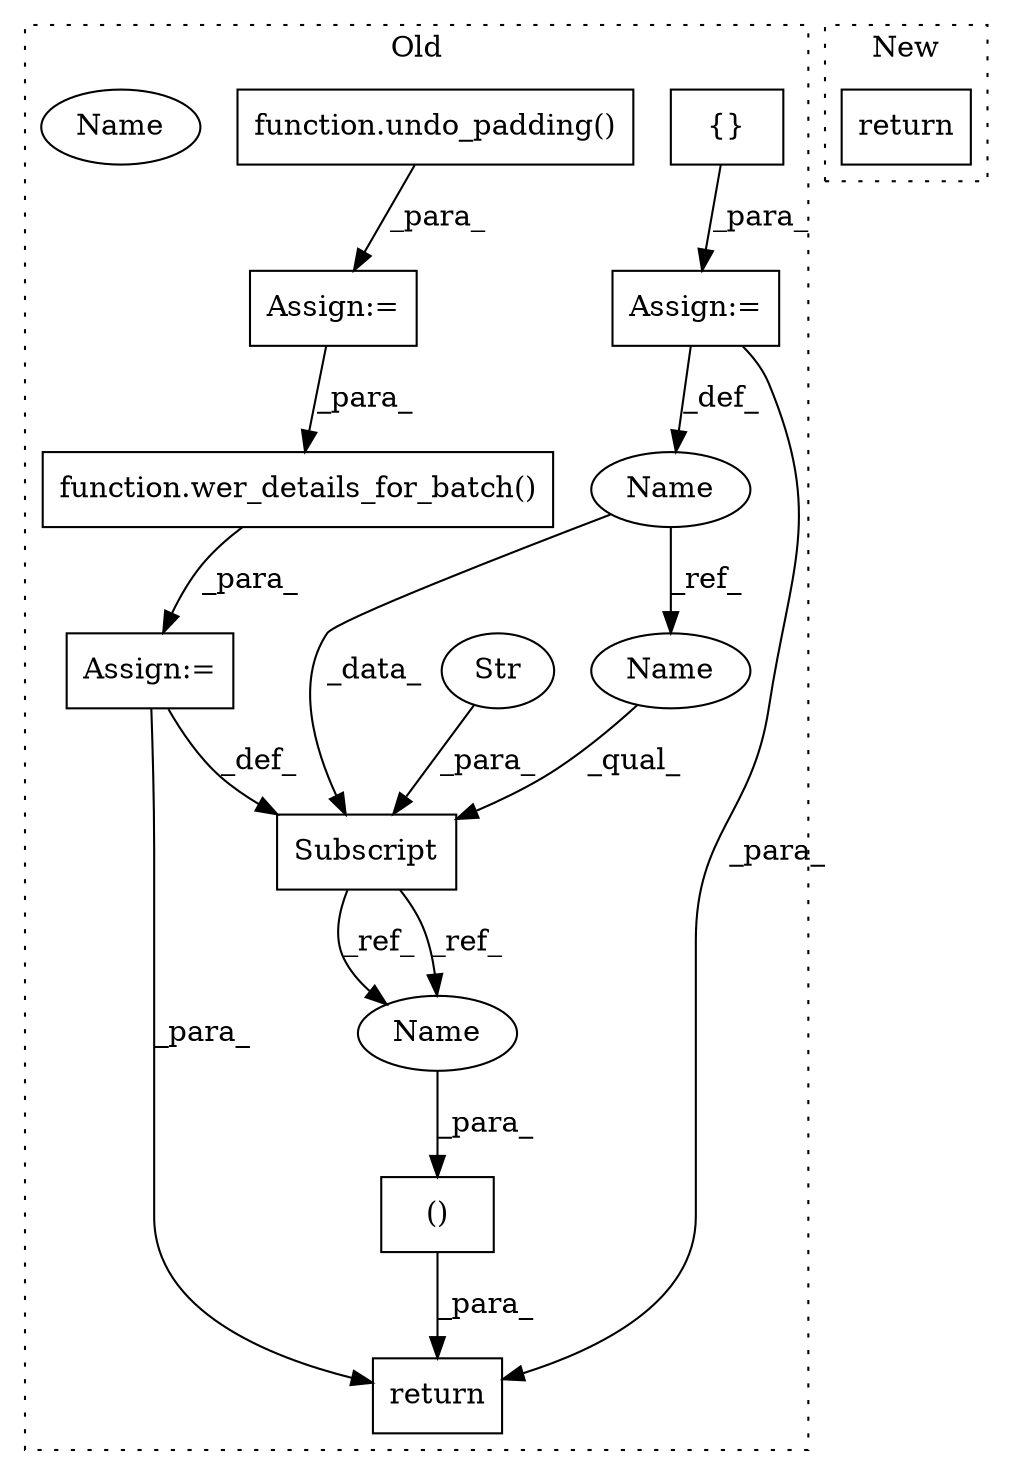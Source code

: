 digraph G {
subgraph cluster0 {
1 [label="function.wer_details_for_batch()" a="75" s="3409,3445" l="22,1" shape="box"];
3 [label="()" a="54" s="3467" l="7" shape="box"];
4 [label="Name" a="87" s="3226" l="5" shape="ellipse"];
5 [label="Subscript" a="63" s="3394,0" l="12,0" shape="box"];
6 [label="{}" a="95" s="3234,3235" l="2,1" shape="box"];
7 [label="Str" a="66" s="3400" l="5" shape="ellipse"];
8 [label="function.undo_padding()" a="75" s="3353,3380" l="13,1" shape="box"];
9 [label="Assign:=" a="68" s="3231" l="3" shape="box"];
10 [label="Assign:=" a="68" s="3406" l="3" shape="box"];
11 [label="Assign:=" a="68" s="3350" l="3" shape="box"];
12 [label="return" a="93" s="3456" l="7" shape="box"];
13 [label="Name" a="87" s="3469" l="5" shape="ellipse"];
14 [label="Name" a="87" s="3394" l="5" shape="ellipse"];
15 [label="Name" a="87" s="3469" l="5" shape="ellipse"];
label = "Old";
style="dotted";
}
subgraph cluster1 {
2 [label="return" a="93" s="1415" l="7" shape="box"];
label = "New";
style="dotted";
}
1 -> 10 [label="_para_"];
3 -> 12 [label="_para_"];
4 -> 5 [label="_data_"];
4 -> 14 [label="_ref_"];
5 -> 15 [label="_ref_"];
5 -> 15 [label="_ref_"];
6 -> 9 [label="_para_"];
7 -> 5 [label="_para_"];
8 -> 11 [label="_para_"];
9 -> 12 [label="_para_"];
9 -> 4 [label="_def_"];
10 -> 5 [label="_def_"];
10 -> 12 [label="_para_"];
11 -> 1 [label="_para_"];
14 -> 5 [label="_qual_"];
15 -> 3 [label="_para_"];
}